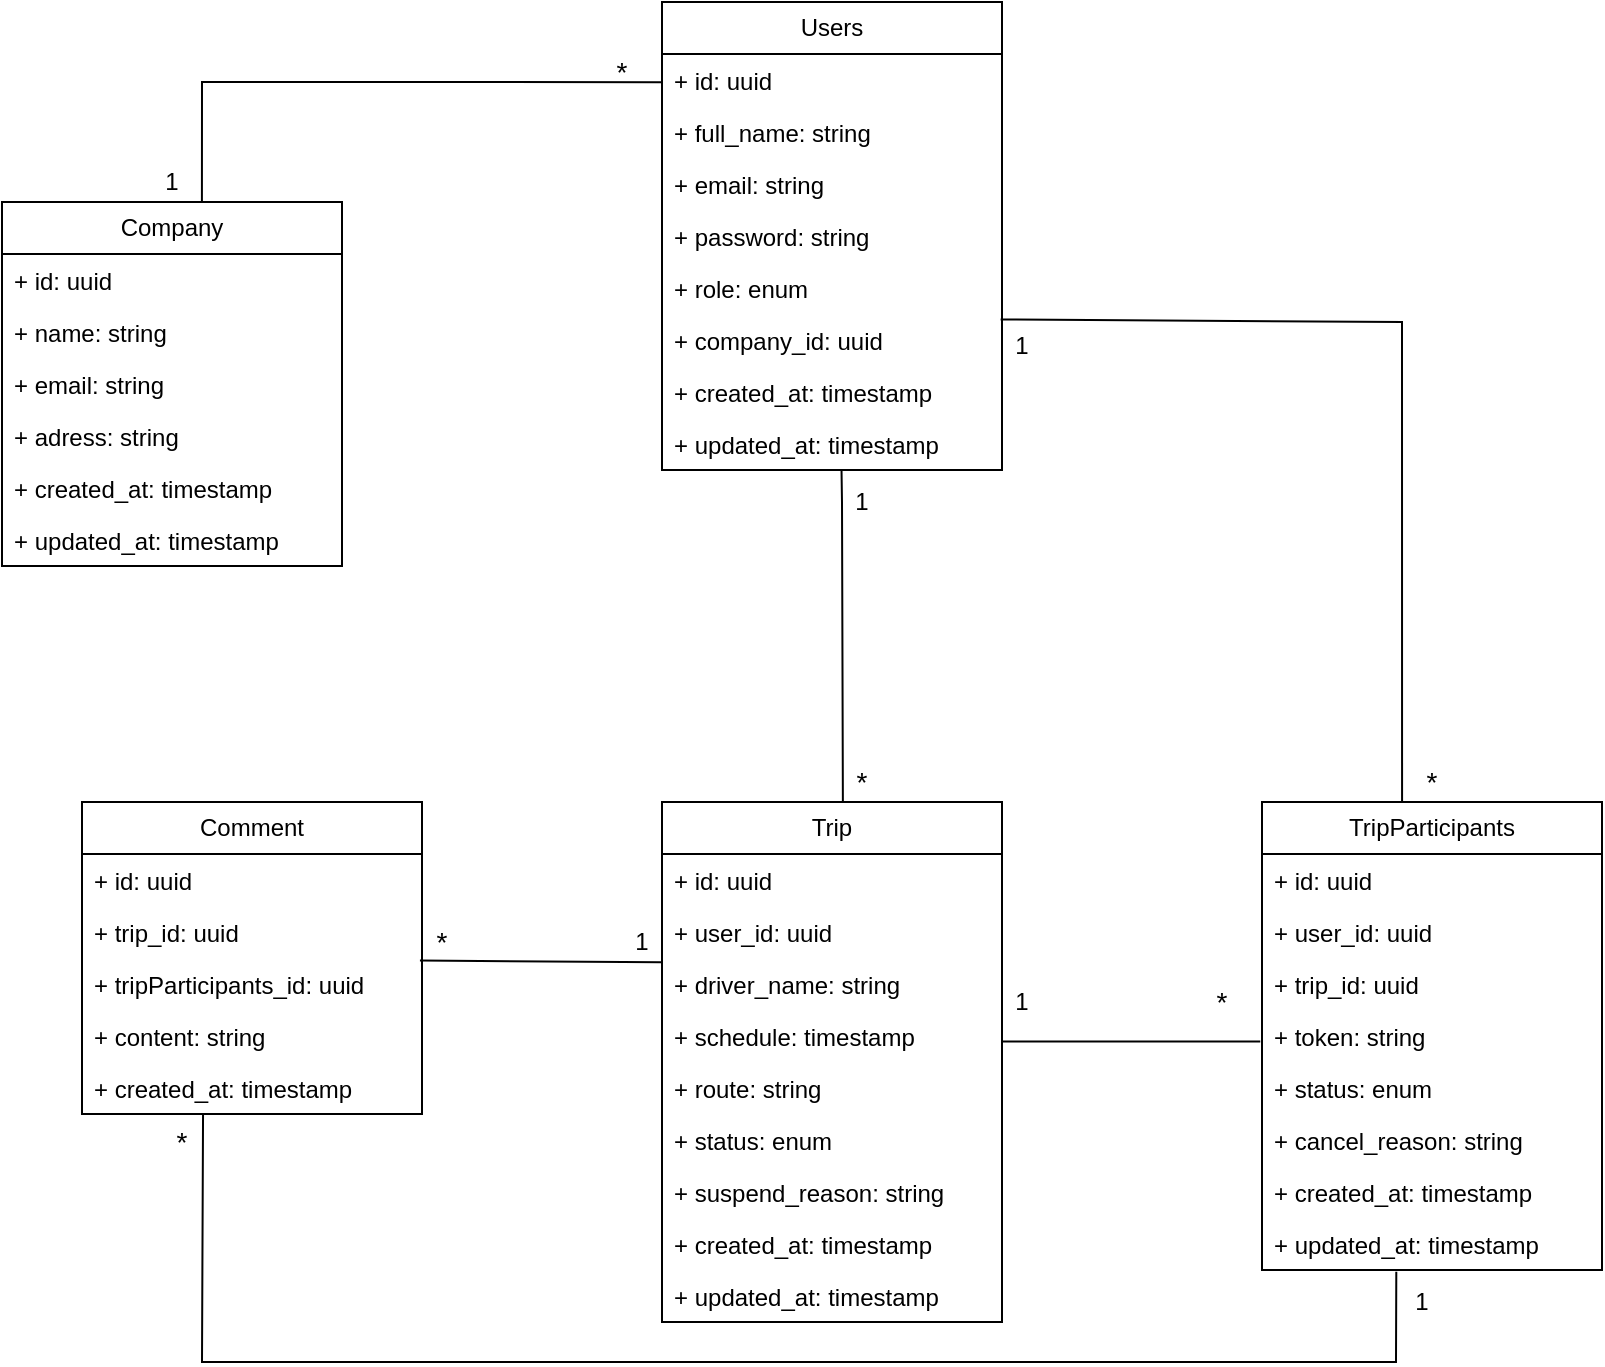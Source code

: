 <mxfile version="24.7.16">
  <diagram name="Page-1" id="vUI5pIf22THXMVIG5l-m">
    <mxGraphModel dx="1039" dy="526" grid="1" gridSize="10" guides="1" tooltips="1" connect="1" arrows="1" fold="1" page="1" pageScale="1" pageWidth="827" pageHeight="1169" math="0" shadow="0">
      <root>
        <mxCell id="0" />
        <mxCell id="1" parent="0" />
        <mxCell id="iyxTm2P6fKsAad5Memrc-6" value="Company" style="swimlane;fontStyle=0;childLayout=stackLayout;horizontal=1;startSize=26;fillColor=none;horizontalStack=0;resizeParent=1;resizeParentMax=0;resizeLast=0;collapsible=1;marginBottom=0;whiteSpace=wrap;html=1;" vertex="1" parent="1">
          <mxGeometry x="60" y="540" width="170" height="182" as="geometry" />
        </mxCell>
        <mxCell id="iyxTm2P6fKsAad5Memrc-7" value="+ id: uuid" style="text;strokeColor=none;fillColor=none;align=left;verticalAlign=top;spacingLeft=4;spacingRight=4;overflow=hidden;rotatable=0;points=[[0,0.5],[1,0.5]];portConstraint=eastwest;whiteSpace=wrap;html=1;" vertex="1" parent="iyxTm2P6fKsAad5Memrc-6">
          <mxGeometry y="26" width="170" height="26" as="geometry" />
        </mxCell>
        <mxCell id="iyxTm2P6fKsAad5Memrc-8" value="+ name: string" style="text;strokeColor=none;fillColor=none;align=left;verticalAlign=top;spacingLeft=4;spacingRight=4;overflow=hidden;rotatable=0;points=[[0,0.5],[1,0.5]];portConstraint=eastwest;whiteSpace=wrap;html=1;" vertex="1" parent="iyxTm2P6fKsAad5Memrc-6">
          <mxGeometry y="52" width="170" height="26" as="geometry" />
        </mxCell>
        <mxCell id="iyxTm2P6fKsAad5Memrc-9" value="+ email: string" style="text;strokeColor=none;fillColor=none;align=left;verticalAlign=top;spacingLeft=4;spacingRight=4;overflow=hidden;rotatable=0;points=[[0,0.5],[1,0.5]];portConstraint=eastwest;whiteSpace=wrap;html=1;" vertex="1" parent="iyxTm2P6fKsAad5Memrc-6">
          <mxGeometry y="78" width="170" height="26" as="geometry" />
        </mxCell>
        <mxCell id="iyxTm2P6fKsAad5Memrc-10" value="+ adress: string" style="text;strokeColor=none;fillColor=none;align=left;verticalAlign=top;spacingLeft=4;spacingRight=4;overflow=hidden;rotatable=0;points=[[0,0.5],[1,0.5]];portConstraint=eastwest;whiteSpace=wrap;html=1;" vertex="1" parent="iyxTm2P6fKsAad5Memrc-6">
          <mxGeometry y="104" width="170" height="26" as="geometry" />
        </mxCell>
        <mxCell id="iyxTm2P6fKsAad5Memrc-11" value="+ created_at: timestamp" style="text;strokeColor=none;fillColor=none;align=left;verticalAlign=top;spacingLeft=4;spacingRight=4;overflow=hidden;rotatable=0;points=[[0,0.5],[1,0.5]];portConstraint=eastwest;whiteSpace=wrap;html=1;" vertex="1" parent="iyxTm2P6fKsAad5Memrc-6">
          <mxGeometry y="130" width="170" height="26" as="geometry" />
        </mxCell>
        <mxCell id="iyxTm2P6fKsAad5Memrc-13" value="+ updated_at: timestamp" style="text;strokeColor=none;fillColor=none;align=left;verticalAlign=top;spacingLeft=4;spacingRight=4;overflow=hidden;rotatable=0;points=[[0,0.5],[1,0.5]];portConstraint=eastwest;whiteSpace=wrap;html=1;" vertex="1" parent="iyxTm2P6fKsAad5Memrc-6">
          <mxGeometry y="156" width="170" height="26" as="geometry" />
        </mxCell>
        <mxCell id="iyxTm2P6fKsAad5Memrc-14" value="Users" style="swimlane;fontStyle=0;childLayout=stackLayout;horizontal=1;startSize=26;fillColor=none;horizontalStack=0;resizeParent=1;resizeParentMax=0;resizeLast=0;collapsible=1;marginBottom=0;whiteSpace=wrap;html=1;" vertex="1" parent="1">
          <mxGeometry x="390" y="440" width="170" height="234" as="geometry" />
        </mxCell>
        <mxCell id="iyxTm2P6fKsAad5Memrc-15" value="+ id: uuid" style="text;strokeColor=none;fillColor=none;align=left;verticalAlign=top;spacingLeft=4;spacingRight=4;overflow=hidden;rotatable=0;points=[[0,0.5],[1,0.5]];portConstraint=eastwest;whiteSpace=wrap;html=1;" vertex="1" parent="iyxTm2P6fKsAad5Memrc-14">
          <mxGeometry y="26" width="170" height="26" as="geometry" />
        </mxCell>
        <mxCell id="iyxTm2P6fKsAad5Memrc-16" value="+ full_name: string" style="text;strokeColor=none;fillColor=none;align=left;verticalAlign=top;spacingLeft=4;spacingRight=4;overflow=hidden;rotatable=0;points=[[0,0.5],[1,0.5]];portConstraint=eastwest;whiteSpace=wrap;html=1;" vertex="1" parent="iyxTm2P6fKsAad5Memrc-14">
          <mxGeometry y="52" width="170" height="26" as="geometry" />
        </mxCell>
        <mxCell id="iyxTm2P6fKsAad5Memrc-17" value="+ email: string" style="text;strokeColor=none;fillColor=none;align=left;verticalAlign=top;spacingLeft=4;spacingRight=4;overflow=hidden;rotatable=0;points=[[0,0.5],[1,0.5]];portConstraint=eastwest;whiteSpace=wrap;html=1;" vertex="1" parent="iyxTm2P6fKsAad5Memrc-14">
          <mxGeometry y="78" width="170" height="26" as="geometry" />
        </mxCell>
        <mxCell id="iyxTm2P6fKsAad5Memrc-18" value="+ password: string" style="text;strokeColor=none;fillColor=none;align=left;verticalAlign=top;spacingLeft=4;spacingRight=4;overflow=hidden;rotatable=0;points=[[0,0.5],[1,0.5]];portConstraint=eastwest;whiteSpace=wrap;html=1;" vertex="1" parent="iyxTm2P6fKsAad5Memrc-14">
          <mxGeometry y="104" width="170" height="26" as="geometry" />
        </mxCell>
        <mxCell id="iyxTm2P6fKsAad5Memrc-21" value="+ role: enum" style="text;strokeColor=none;fillColor=none;align=left;verticalAlign=top;spacingLeft=4;spacingRight=4;overflow=hidden;rotatable=0;points=[[0,0.5],[1,0.5]];portConstraint=eastwest;whiteSpace=wrap;html=1;" vertex="1" parent="iyxTm2P6fKsAad5Memrc-14">
          <mxGeometry y="130" width="170" height="26" as="geometry" />
        </mxCell>
        <mxCell id="iyxTm2P6fKsAad5Memrc-22" value="+&amp;nbsp;company_id: uuid" style="text;strokeColor=none;fillColor=none;align=left;verticalAlign=top;spacingLeft=4;spacingRight=4;overflow=hidden;rotatable=0;points=[[0,0.5],[1,0.5]];portConstraint=eastwest;whiteSpace=wrap;html=1;" vertex="1" parent="iyxTm2P6fKsAad5Memrc-14">
          <mxGeometry y="156" width="170" height="26" as="geometry" />
        </mxCell>
        <mxCell id="iyxTm2P6fKsAad5Memrc-19" value="+ created_at: timestamp" style="text;strokeColor=none;fillColor=none;align=left;verticalAlign=top;spacingLeft=4;spacingRight=4;overflow=hidden;rotatable=0;points=[[0,0.5],[1,0.5]];portConstraint=eastwest;whiteSpace=wrap;html=1;" vertex="1" parent="iyxTm2P6fKsAad5Memrc-14">
          <mxGeometry y="182" width="170" height="26" as="geometry" />
        </mxCell>
        <mxCell id="iyxTm2P6fKsAad5Memrc-20" value="+ updated_at: timestamp" style="text;strokeColor=none;fillColor=none;align=left;verticalAlign=top;spacingLeft=4;spacingRight=4;overflow=hidden;rotatable=0;points=[[0,0.5],[1,0.5]];portConstraint=eastwest;whiteSpace=wrap;html=1;" vertex="1" parent="iyxTm2P6fKsAad5Memrc-14">
          <mxGeometry y="208" width="170" height="26" as="geometry" />
        </mxCell>
        <mxCell id="iyxTm2P6fKsAad5Memrc-23" value="" style="endArrow=none;html=1;rounded=0;entryX=0;entryY=0.542;entryDx=0;entryDy=0;exitX=0.588;exitY=0;exitDx=0;exitDy=0;exitPerimeter=0;entryPerimeter=0;" edge="1" parent="1" source="iyxTm2P6fKsAad5Memrc-6" target="iyxTm2P6fKsAad5Memrc-15">
          <mxGeometry width="50" height="50" relative="1" as="geometry">
            <mxPoint x="260" y="670" as="sourcePoint" />
            <mxPoint x="310" y="620" as="targetPoint" />
            <Array as="points">
              <mxPoint x="160" y="480" />
            </Array>
          </mxGeometry>
        </mxCell>
        <mxCell id="iyxTm2P6fKsAad5Memrc-24" value="&lt;font style=&quot;font-size: 14px;&quot;&gt;*&lt;/font&gt;" style="text;html=1;align=center;verticalAlign=middle;whiteSpace=wrap;rounded=0;" vertex="1" parent="1">
          <mxGeometry x="360" y="470" width="20" height="10" as="geometry" />
        </mxCell>
        <mxCell id="iyxTm2P6fKsAad5Memrc-25" value="1" style="text;html=1;align=center;verticalAlign=middle;whiteSpace=wrap;rounded=0;" vertex="1" parent="1">
          <mxGeometry x="135" y="520" width="20" height="20" as="geometry" />
        </mxCell>
        <mxCell id="iyxTm2P6fKsAad5Memrc-26" value="Trip" style="swimlane;fontStyle=0;childLayout=stackLayout;horizontal=1;startSize=26;fillColor=none;horizontalStack=0;resizeParent=1;resizeParentMax=0;resizeLast=0;collapsible=1;marginBottom=0;whiteSpace=wrap;html=1;" vertex="1" parent="1">
          <mxGeometry x="390" y="840" width="170" height="260" as="geometry" />
        </mxCell>
        <mxCell id="iyxTm2P6fKsAad5Memrc-27" value="+ id: uuid" style="text;strokeColor=none;fillColor=none;align=left;verticalAlign=top;spacingLeft=4;spacingRight=4;overflow=hidden;rotatable=0;points=[[0,0.5],[1,0.5]];portConstraint=eastwest;whiteSpace=wrap;html=1;" vertex="1" parent="iyxTm2P6fKsAad5Memrc-26">
          <mxGeometry y="26" width="170" height="26" as="geometry" />
        </mxCell>
        <mxCell id="iyxTm2P6fKsAad5Memrc-32" value="+ user_id: uuid" style="text;strokeColor=none;fillColor=none;align=left;verticalAlign=top;spacingLeft=4;spacingRight=4;overflow=hidden;rotatable=0;points=[[0,0.5],[1,0.5]];portConstraint=eastwest;whiteSpace=wrap;html=1;" vertex="1" parent="iyxTm2P6fKsAad5Memrc-26">
          <mxGeometry y="52" width="170" height="26" as="geometry" />
        </mxCell>
        <mxCell id="iyxTm2P6fKsAad5Memrc-28" value="+&amp;nbsp;driver_name: string" style="text;strokeColor=none;fillColor=none;align=left;verticalAlign=top;spacingLeft=4;spacingRight=4;overflow=hidden;rotatable=0;points=[[0,0.5],[1,0.5]];portConstraint=eastwest;whiteSpace=wrap;html=1;" vertex="1" parent="iyxTm2P6fKsAad5Memrc-26">
          <mxGeometry y="78" width="170" height="26" as="geometry" />
        </mxCell>
        <mxCell id="iyxTm2P6fKsAad5Memrc-35" value="+ schedule: timestamp" style="text;strokeColor=none;fillColor=none;align=left;verticalAlign=top;spacingLeft=4;spacingRight=4;overflow=hidden;rotatable=0;points=[[0,0.5],[1,0.5]];portConstraint=eastwest;whiteSpace=wrap;html=1;" vertex="1" parent="iyxTm2P6fKsAad5Memrc-26">
          <mxGeometry y="104" width="170" height="26" as="geometry" />
        </mxCell>
        <mxCell id="iyxTm2P6fKsAad5Memrc-29" value="+&amp;nbsp;route: string" style="text;strokeColor=none;fillColor=none;align=left;verticalAlign=top;spacingLeft=4;spacingRight=4;overflow=hidden;rotatable=0;points=[[0,0.5],[1,0.5]];portConstraint=eastwest;whiteSpace=wrap;html=1;" vertex="1" parent="iyxTm2P6fKsAad5Memrc-26">
          <mxGeometry y="130" width="170" height="26" as="geometry" />
        </mxCell>
        <mxCell id="iyxTm2P6fKsAad5Memrc-30" value="+&amp;nbsp;status: enum" style="text;strokeColor=none;fillColor=none;align=left;verticalAlign=top;spacingLeft=4;spacingRight=4;overflow=hidden;rotatable=0;points=[[0,0.5],[1,0.5]];portConstraint=eastwest;whiteSpace=wrap;html=1;" vertex="1" parent="iyxTm2P6fKsAad5Memrc-26">
          <mxGeometry y="156" width="170" height="26" as="geometry" />
        </mxCell>
        <mxCell id="iyxTm2P6fKsAad5Memrc-31" value="+&amp;nbsp;suspend_reason: string" style="text;strokeColor=none;fillColor=none;align=left;verticalAlign=top;spacingLeft=4;spacingRight=4;overflow=hidden;rotatable=0;points=[[0,0.5],[1,0.5]];portConstraint=eastwest;whiteSpace=wrap;html=1;" vertex="1" parent="iyxTm2P6fKsAad5Memrc-26">
          <mxGeometry y="182" width="170" height="26" as="geometry" />
        </mxCell>
        <mxCell id="iyxTm2P6fKsAad5Memrc-33" value="+ created_at: timestamp" style="text;strokeColor=none;fillColor=none;align=left;verticalAlign=top;spacingLeft=4;spacingRight=4;overflow=hidden;rotatable=0;points=[[0,0.5],[1,0.5]];portConstraint=eastwest;whiteSpace=wrap;html=1;" vertex="1" parent="iyxTm2P6fKsAad5Memrc-26">
          <mxGeometry y="208" width="170" height="26" as="geometry" />
        </mxCell>
        <mxCell id="iyxTm2P6fKsAad5Memrc-34" value="+ updated_at: timestamp" style="text;strokeColor=none;fillColor=none;align=left;verticalAlign=top;spacingLeft=4;spacingRight=4;overflow=hidden;rotatable=0;points=[[0,0.5],[1,0.5]];portConstraint=eastwest;whiteSpace=wrap;html=1;" vertex="1" parent="iyxTm2P6fKsAad5Memrc-26">
          <mxGeometry y="234" width="170" height="26" as="geometry" />
        </mxCell>
        <mxCell id="iyxTm2P6fKsAad5Memrc-36" value="" style="endArrow=none;html=1;rounded=0;entryX=0.528;entryY=0.995;entryDx=0;entryDy=0;entryPerimeter=0;exitX=0.532;exitY=0;exitDx=0;exitDy=0;exitPerimeter=0;" edge="1" parent="1" source="iyxTm2P6fKsAad5Memrc-26" target="iyxTm2P6fKsAad5Memrc-20">
          <mxGeometry width="50" height="50" relative="1" as="geometry">
            <mxPoint x="240" y="790" as="sourcePoint" />
            <mxPoint x="290" y="740" as="targetPoint" />
            <Array as="points">
              <mxPoint x="480" y="690" />
            </Array>
          </mxGeometry>
        </mxCell>
        <mxCell id="iyxTm2P6fKsAad5Memrc-37" value="1" style="text;html=1;align=center;verticalAlign=middle;whiteSpace=wrap;rounded=0;" vertex="1" parent="1">
          <mxGeometry x="480" y="680" width="20" height="20" as="geometry" />
        </mxCell>
        <mxCell id="iyxTm2P6fKsAad5Memrc-38" value="&lt;font style=&quot;font-size: 14px;&quot;&gt;*&lt;/font&gt;" style="text;html=1;align=center;verticalAlign=middle;whiteSpace=wrap;rounded=0;" vertex="1" parent="1">
          <mxGeometry x="480" y="820" width="20" height="20" as="geometry" />
        </mxCell>
        <mxCell id="iyxTm2P6fKsAad5Memrc-39" value="TripParticipants" style="swimlane;fontStyle=0;childLayout=stackLayout;horizontal=1;startSize=26;fillColor=none;horizontalStack=0;resizeParent=1;resizeParentMax=0;resizeLast=0;collapsible=1;marginBottom=0;whiteSpace=wrap;html=1;" vertex="1" parent="1">
          <mxGeometry x="690" y="840" width="170" height="234" as="geometry" />
        </mxCell>
        <mxCell id="iyxTm2P6fKsAad5Memrc-40" value="+ id: uuid" style="text;strokeColor=none;fillColor=none;align=left;verticalAlign=top;spacingLeft=4;spacingRight=4;overflow=hidden;rotatable=0;points=[[0,0.5],[1,0.5]];portConstraint=eastwest;whiteSpace=wrap;html=1;" vertex="1" parent="iyxTm2P6fKsAad5Memrc-39">
          <mxGeometry y="26" width="170" height="26" as="geometry" />
        </mxCell>
        <mxCell id="iyxTm2P6fKsAad5Memrc-49" value="+ user_id: uuid" style="text;strokeColor=none;fillColor=none;align=left;verticalAlign=top;spacingLeft=4;spacingRight=4;overflow=hidden;rotatable=0;points=[[0,0.5],[1,0.5]];portConstraint=eastwest;whiteSpace=wrap;html=1;" vertex="1" parent="iyxTm2P6fKsAad5Memrc-39">
          <mxGeometry y="52" width="170" height="26" as="geometry" />
        </mxCell>
        <mxCell id="iyxTm2P6fKsAad5Memrc-46" value="+&amp;nbsp;trip_id: uuid" style="text;strokeColor=none;fillColor=none;align=left;verticalAlign=top;spacingLeft=4;spacingRight=4;overflow=hidden;rotatable=0;points=[[0,0.5],[1,0.5]];portConstraint=eastwest;whiteSpace=wrap;html=1;" vertex="1" parent="iyxTm2P6fKsAad5Memrc-39">
          <mxGeometry y="78" width="170" height="26" as="geometry" />
        </mxCell>
        <mxCell id="iyxTm2P6fKsAad5Memrc-41" value="+&amp;nbsp;token: string" style="text;strokeColor=none;fillColor=none;align=left;verticalAlign=top;spacingLeft=4;spacingRight=4;overflow=hidden;rotatable=0;points=[[0,0.5],[1,0.5]];portConstraint=eastwest;whiteSpace=wrap;html=1;" vertex="1" parent="iyxTm2P6fKsAad5Memrc-39">
          <mxGeometry y="104" width="170" height="26" as="geometry" />
        </mxCell>
        <mxCell id="iyxTm2P6fKsAad5Memrc-44" value="+&amp;nbsp;status: enum" style="text;strokeColor=none;fillColor=none;align=left;verticalAlign=top;spacingLeft=4;spacingRight=4;overflow=hidden;rotatable=0;points=[[0,0.5],[1,0.5]];portConstraint=eastwest;whiteSpace=wrap;html=1;" vertex="1" parent="iyxTm2P6fKsAad5Memrc-39">
          <mxGeometry y="130" width="170" height="26" as="geometry" />
        </mxCell>
        <mxCell id="iyxTm2P6fKsAad5Memrc-45" value="+&amp;nbsp;cancel_reason: string" style="text;strokeColor=none;fillColor=none;align=left;verticalAlign=top;spacingLeft=4;spacingRight=4;overflow=hidden;rotatable=0;points=[[0,0.5],[1,0.5]];portConstraint=eastwest;whiteSpace=wrap;html=1;" vertex="1" parent="iyxTm2P6fKsAad5Memrc-39">
          <mxGeometry y="156" width="170" height="26" as="geometry" />
        </mxCell>
        <mxCell id="iyxTm2P6fKsAad5Memrc-47" value="+ created_at: timestamp" style="text;strokeColor=none;fillColor=none;align=left;verticalAlign=top;spacingLeft=4;spacingRight=4;overflow=hidden;rotatable=0;points=[[0,0.5],[1,0.5]];portConstraint=eastwest;whiteSpace=wrap;html=1;" vertex="1" parent="iyxTm2P6fKsAad5Memrc-39">
          <mxGeometry y="182" width="170" height="26" as="geometry" />
        </mxCell>
        <mxCell id="iyxTm2P6fKsAad5Memrc-48" value="+ updated_at: timestamp" style="text;strokeColor=none;fillColor=none;align=left;verticalAlign=top;spacingLeft=4;spacingRight=4;overflow=hidden;rotatable=0;points=[[0,0.5],[1,0.5]];portConstraint=eastwest;whiteSpace=wrap;html=1;" vertex="1" parent="iyxTm2P6fKsAad5Memrc-39">
          <mxGeometry y="208" width="170" height="26" as="geometry" />
        </mxCell>
        <mxCell id="iyxTm2P6fKsAad5Memrc-50" value="" style="endArrow=none;html=1;rounded=0;entryX=-0.005;entryY=0.604;entryDx=0;entryDy=0;exitX=1.001;exitY=0.604;exitDx=0;exitDy=0;exitPerimeter=0;entryPerimeter=0;" edge="1" parent="1" source="iyxTm2P6fKsAad5Memrc-35" target="iyxTm2P6fKsAad5Memrc-41">
          <mxGeometry width="50" height="50" relative="1" as="geometry">
            <mxPoint x="559.66" y="961.33" as="sourcePoint" />
            <mxPoint x="690" y="956" as="targetPoint" />
          </mxGeometry>
        </mxCell>
        <mxCell id="iyxTm2P6fKsAad5Memrc-51" value="1" style="text;html=1;align=center;verticalAlign=middle;whiteSpace=wrap;rounded=0;" vertex="1" parent="1">
          <mxGeometry x="560" y="930" width="20" height="20" as="geometry" />
        </mxCell>
        <mxCell id="iyxTm2P6fKsAad5Memrc-52" value="&lt;font style=&quot;font-size: 14px;&quot;&gt;*&lt;/font&gt;" style="text;html=1;align=center;verticalAlign=middle;whiteSpace=wrap;rounded=0;" vertex="1" parent="1">
          <mxGeometry x="660" y="930" width="20" height="20" as="geometry" />
        </mxCell>
        <mxCell id="iyxTm2P6fKsAad5Memrc-53" value="" style="endArrow=none;html=1;rounded=0;entryX=0.996;entryY=0.105;entryDx=0;entryDy=0;entryPerimeter=0;exitX=0.412;exitY=0;exitDx=0;exitDy=0;exitPerimeter=0;" edge="1" parent="1" source="iyxTm2P6fKsAad5Memrc-39" target="iyxTm2P6fKsAad5Memrc-22">
          <mxGeometry width="50" height="50" relative="1" as="geometry">
            <mxPoint x="700" y="740" as="sourcePoint" />
            <mxPoint x="750" y="690" as="targetPoint" />
            <Array as="points">
              <mxPoint x="760" y="600" />
            </Array>
          </mxGeometry>
        </mxCell>
        <mxCell id="iyxTm2P6fKsAad5Memrc-54" value="&lt;font style=&quot;font-size: 14px;&quot;&gt;*&lt;/font&gt;" style="text;html=1;align=center;verticalAlign=middle;whiteSpace=wrap;rounded=0;" vertex="1" parent="1">
          <mxGeometry x="765" y="820" width="20" height="20" as="geometry" />
        </mxCell>
        <mxCell id="iyxTm2P6fKsAad5Memrc-55" value="1" style="text;html=1;align=center;verticalAlign=middle;whiteSpace=wrap;rounded=0;" vertex="1" parent="1">
          <mxGeometry x="560" y="602" width="20" height="20" as="geometry" />
        </mxCell>
        <mxCell id="iyxTm2P6fKsAad5Memrc-56" value="Comment" style="swimlane;fontStyle=0;childLayout=stackLayout;horizontal=1;startSize=26;fillColor=none;horizontalStack=0;resizeParent=1;resizeParentMax=0;resizeLast=0;collapsible=1;marginBottom=0;whiteSpace=wrap;html=1;" vertex="1" parent="1">
          <mxGeometry x="100" y="840" width="170" height="156" as="geometry" />
        </mxCell>
        <mxCell id="iyxTm2P6fKsAad5Memrc-57" value="+ id: uuid" style="text;strokeColor=none;fillColor=none;align=left;verticalAlign=top;spacingLeft=4;spacingRight=4;overflow=hidden;rotatable=0;points=[[0,0.5],[1,0.5]];portConstraint=eastwest;whiteSpace=wrap;html=1;" vertex="1" parent="iyxTm2P6fKsAad5Memrc-56">
          <mxGeometry y="26" width="170" height="26" as="geometry" />
        </mxCell>
        <mxCell id="iyxTm2P6fKsAad5Memrc-58" value="+&amp;nbsp;trip_id: uuid" style="text;strokeColor=none;fillColor=none;align=left;verticalAlign=top;spacingLeft=4;spacingRight=4;overflow=hidden;rotatable=0;points=[[0,0.5],[1,0.5]];portConstraint=eastwest;whiteSpace=wrap;html=1;" vertex="1" parent="iyxTm2P6fKsAad5Memrc-56">
          <mxGeometry y="52" width="170" height="26" as="geometry" />
        </mxCell>
        <mxCell id="iyxTm2P6fKsAad5Memrc-59" value="+ tripParticipants_id: uuid" style="text;strokeColor=none;fillColor=none;align=left;verticalAlign=top;spacingLeft=4;spacingRight=4;overflow=hidden;rotatable=0;points=[[0,0.5],[1,0.5]];portConstraint=eastwest;whiteSpace=wrap;html=1;" vertex="1" parent="iyxTm2P6fKsAad5Memrc-56">
          <mxGeometry y="78" width="170" height="26" as="geometry" />
        </mxCell>
        <mxCell id="iyxTm2P6fKsAad5Memrc-60" value="+&amp;nbsp;content: string" style="text;strokeColor=none;fillColor=none;align=left;verticalAlign=top;spacingLeft=4;spacingRight=4;overflow=hidden;rotatable=0;points=[[0,0.5],[1,0.5]];portConstraint=eastwest;whiteSpace=wrap;html=1;" vertex="1" parent="iyxTm2P6fKsAad5Memrc-56">
          <mxGeometry y="104" width="170" height="26" as="geometry" />
        </mxCell>
        <mxCell id="iyxTm2P6fKsAad5Memrc-63" value="+ created_at: timestamp" style="text;strokeColor=none;fillColor=none;align=left;verticalAlign=top;spacingLeft=4;spacingRight=4;overflow=hidden;rotatable=0;points=[[0,0.5],[1,0.5]];portConstraint=eastwest;whiteSpace=wrap;html=1;" vertex="1" parent="iyxTm2P6fKsAad5Memrc-56">
          <mxGeometry y="130" width="170" height="26" as="geometry" />
        </mxCell>
        <mxCell id="iyxTm2P6fKsAad5Memrc-65" value="" style="endArrow=none;html=1;rounded=0;entryX=-0.001;entryY=0.081;entryDx=0;entryDy=0;exitX=0.994;exitY=0.049;exitDx=0;exitDy=0;exitPerimeter=0;entryPerimeter=0;" edge="1" parent="1" source="iyxTm2P6fKsAad5Memrc-59" target="iyxTm2P6fKsAad5Memrc-28">
          <mxGeometry width="50" height="50" relative="1" as="geometry">
            <mxPoint x="230" y="1040" as="sourcePoint" />
            <mxPoint x="359" y="1040" as="targetPoint" />
          </mxGeometry>
        </mxCell>
        <mxCell id="iyxTm2P6fKsAad5Memrc-66" value="1" style="text;html=1;align=center;verticalAlign=middle;whiteSpace=wrap;rounded=0;" vertex="1" parent="1">
          <mxGeometry x="370" y="900" width="20" height="20" as="geometry" />
        </mxCell>
        <mxCell id="iyxTm2P6fKsAad5Memrc-67" value="&lt;font style=&quot;font-size: 14px;&quot;&gt;*&lt;/font&gt;" style="text;html=1;align=center;verticalAlign=middle;whiteSpace=wrap;rounded=0;" vertex="1" parent="1">
          <mxGeometry x="270" y="900" width="20" height="20" as="geometry" />
        </mxCell>
        <mxCell id="iyxTm2P6fKsAad5Memrc-68" value="" style="endArrow=none;html=1;rounded=0;entryX=0.395;entryY=1.034;entryDx=0;entryDy=0;exitX=0.356;exitY=1;exitDx=0;exitDy=0;exitPerimeter=0;entryPerimeter=0;" edge="1" parent="1" source="iyxTm2P6fKsAad5Memrc-63" target="iyxTm2P6fKsAad5Memrc-48">
          <mxGeometry width="50" height="50" relative="1" as="geometry">
            <mxPoint x="279" y="929" as="sourcePoint" />
            <mxPoint x="400" y="930" as="targetPoint" />
            <Array as="points">
              <mxPoint x="160" y="1120" />
              <mxPoint x="757" y="1120" />
            </Array>
          </mxGeometry>
        </mxCell>
        <mxCell id="iyxTm2P6fKsAad5Memrc-70" value="1" style="text;html=1;align=center;verticalAlign=middle;whiteSpace=wrap;rounded=0;" vertex="1" parent="1">
          <mxGeometry x="760" y="1080" width="20" height="20" as="geometry" />
        </mxCell>
        <mxCell id="iyxTm2P6fKsAad5Memrc-71" value="&lt;font style=&quot;font-size: 14px;&quot;&gt;*&lt;/font&gt;" style="text;html=1;align=center;verticalAlign=middle;whiteSpace=wrap;rounded=0;" vertex="1" parent="1">
          <mxGeometry x="140" y="1000" width="20" height="20" as="geometry" />
        </mxCell>
      </root>
    </mxGraphModel>
  </diagram>
</mxfile>
